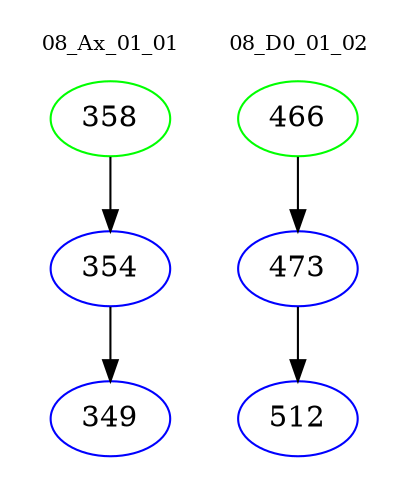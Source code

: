 digraph{
subgraph cluster_0 {
color = white
label = "08_Ax_01_01";
fontsize=10;
T0_358 [label="358", color="green"]
T0_358 -> T0_354 [color="black"]
T0_354 [label="354", color="blue"]
T0_354 -> T0_349 [color="black"]
T0_349 [label="349", color="blue"]
}
subgraph cluster_1 {
color = white
label = "08_D0_01_02";
fontsize=10;
T1_466 [label="466", color="green"]
T1_466 -> T1_473 [color="black"]
T1_473 [label="473", color="blue"]
T1_473 -> T1_512 [color="black"]
T1_512 [label="512", color="blue"]
}
}
